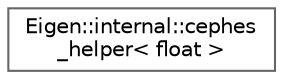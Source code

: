 digraph "类继承关系图"
{
 // LATEX_PDF_SIZE
  bgcolor="transparent";
  edge [fontname=Helvetica,fontsize=10,labelfontname=Helvetica,labelfontsize=10];
  node [fontname=Helvetica,fontsize=10,shape=box,height=0.2,width=0.4];
  rankdir="LR";
  Node0 [id="Node000000",label="Eigen::internal::cephes\l_helper\< float \>",height=0.2,width=0.4,color="grey40", fillcolor="white", style="filled",URL="$struct_eigen_1_1internal_1_1cephes__helper_3_01float_01_4.html",tooltip=" "];
}
